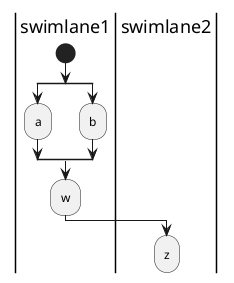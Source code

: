 {
  "sha1": "3ck8ossgahk5p64s06iw9htppy00nnz",
  "insertion": {
    "when": "2024-05-30T20:48:20.238Z",
    "url": "https://forum.plantuml.net/10017/split-fork-if-swimlane-bug",
    "user": "plantuml@gmail.com"
  }
}
@startuml

|swimlane1|
start
split
  :a;
split again
  :b;
end split

|swimlane1|
:w;
|swimlane2|
:z;
@enduml
